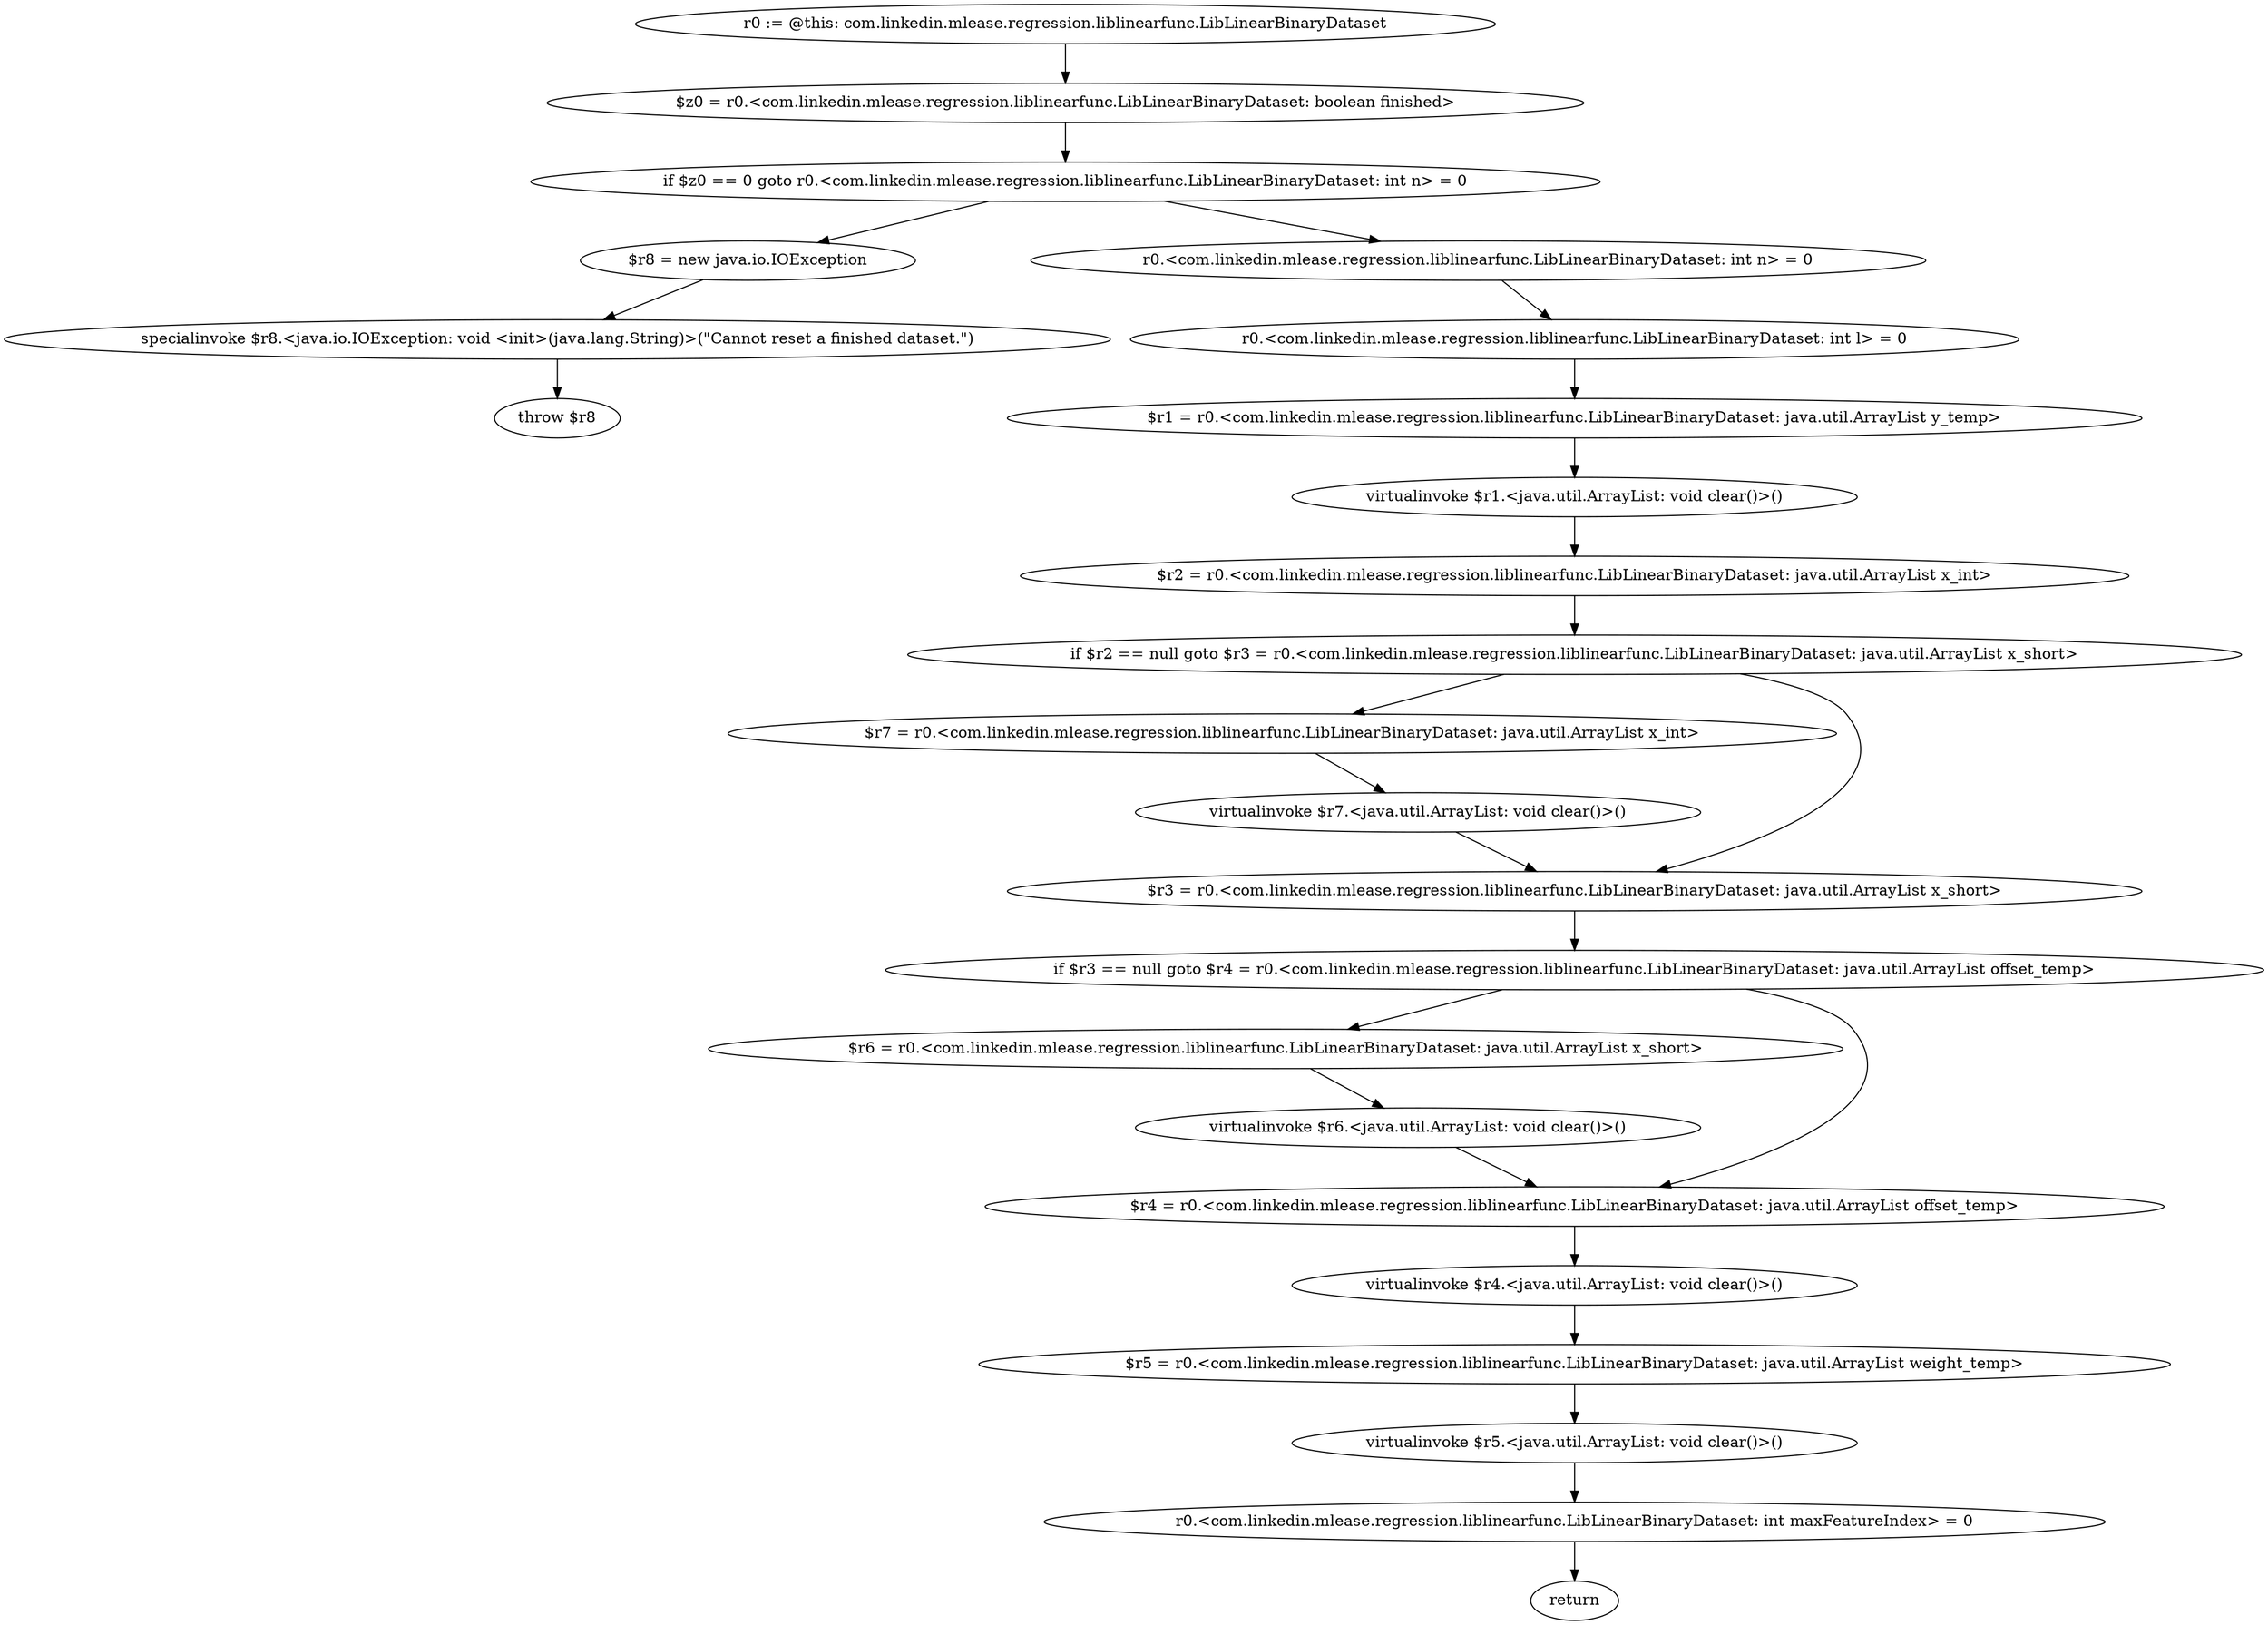 digraph "unitGraph" {
    "r0 := @this: com.linkedin.mlease.regression.liblinearfunc.LibLinearBinaryDataset"
    "$z0 = r0.<com.linkedin.mlease.regression.liblinearfunc.LibLinearBinaryDataset: boolean finished>"
    "if $z0 == 0 goto r0.<com.linkedin.mlease.regression.liblinearfunc.LibLinearBinaryDataset: int n> = 0"
    "$r8 = new java.io.IOException"
    "specialinvoke $r8.<java.io.IOException: void <init>(java.lang.String)>(\"Cannot reset a finished dataset.\")"
    "throw $r8"
    "r0.<com.linkedin.mlease.regression.liblinearfunc.LibLinearBinaryDataset: int n> = 0"
    "r0.<com.linkedin.mlease.regression.liblinearfunc.LibLinearBinaryDataset: int l> = 0"
    "$r1 = r0.<com.linkedin.mlease.regression.liblinearfunc.LibLinearBinaryDataset: java.util.ArrayList y_temp>"
    "virtualinvoke $r1.<java.util.ArrayList: void clear()>()"
    "$r2 = r0.<com.linkedin.mlease.regression.liblinearfunc.LibLinearBinaryDataset: java.util.ArrayList x_int>"
    "if $r2 == null goto $r3 = r0.<com.linkedin.mlease.regression.liblinearfunc.LibLinearBinaryDataset: java.util.ArrayList x_short>"
    "$r7 = r0.<com.linkedin.mlease.regression.liblinearfunc.LibLinearBinaryDataset: java.util.ArrayList x_int>"
    "virtualinvoke $r7.<java.util.ArrayList: void clear()>()"
    "$r3 = r0.<com.linkedin.mlease.regression.liblinearfunc.LibLinearBinaryDataset: java.util.ArrayList x_short>"
    "if $r3 == null goto $r4 = r0.<com.linkedin.mlease.regression.liblinearfunc.LibLinearBinaryDataset: java.util.ArrayList offset_temp>"
    "$r6 = r0.<com.linkedin.mlease.regression.liblinearfunc.LibLinearBinaryDataset: java.util.ArrayList x_short>"
    "virtualinvoke $r6.<java.util.ArrayList: void clear()>()"
    "$r4 = r0.<com.linkedin.mlease.regression.liblinearfunc.LibLinearBinaryDataset: java.util.ArrayList offset_temp>"
    "virtualinvoke $r4.<java.util.ArrayList: void clear()>()"
    "$r5 = r0.<com.linkedin.mlease.regression.liblinearfunc.LibLinearBinaryDataset: java.util.ArrayList weight_temp>"
    "virtualinvoke $r5.<java.util.ArrayList: void clear()>()"
    "r0.<com.linkedin.mlease.regression.liblinearfunc.LibLinearBinaryDataset: int maxFeatureIndex> = 0"
    "return"
    "r0 := @this: com.linkedin.mlease.regression.liblinearfunc.LibLinearBinaryDataset"->"$z0 = r0.<com.linkedin.mlease.regression.liblinearfunc.LibLinearBinaryDataset: boolean finished>";
    "$z0 = r0.<com.linkedin.mlease.regression.liblinearfunc.LibLinearBinaryDataset: boolean finished>"->"if $z0 == 0 goto r0.<com.linkedin.mlease.regression.liblinearfunc.LibLinearBinaryDataset: int n> = 0";
    "if $z0 == 0 goto r0.<com.linkedin.mlease.regression.liblinearfunc.LibLinearBinaryDataset: int n> = 0"->"$r8 = new java.io.IOException";
    "if $z0 == 0 goto r0.<com.linkedin.mlease.regression.liblinearfunc.LibLinearBinaryDataset: int n> = 0"->"r0.<com.linkedin.mlease.regression.liblinearfunc.LibLinearBinaryDataset: int n> = 0";
    "$r8 = new java.io.IOException"->"specialinvoke $r8.<java.io.IOException: void <init>(java.lang.String)>(\"Cannot reset a finished dataset.\")";
    "specialinvoke $r8.<java.io.IOException: void <init>(java.lang.String)>(\"Cannot reset a finished dataset.\")"->"throw $r8";
    "r0.<com.linkedin.mlease.regression.liblinearfunc.LibLinearBinaryDataset: int n> = 0"->"r0.<com.linkedin.mlease.regression.liblinearfunc.LibLinearBinaryDataset: int l> = 0";
    "r0.<com.linkedin.mlease.regression.liblinearfunc.LibLinearBinaryDataset: int l> = 0"->"$r1 = r0.<com.linkedin.mlease.regression.liblinearfunc.LibLinearBinaryDataset: java.util.ArrayList y_temp>";
    "$r1 = r0.<com.linkedin.mlease.regression.liblinearfunc.LibLinearBinaryDataset: java.util.ArrayList y_temp>"->"virtualinvoke $r1.<java.util.ArrayList: void clear()>()";
    "virtualinvoke $r1.<java.util.ArrayList: void clear()>()"->"$r2 = r0.<com.linkedin.mlease.regression.liblinearfunc.LibLinearBinaryDataset: java.util.ArrayList x_int>";
    "$r2 = r0.<com.linkedin.mlease.regression.liblinearfunc.LibLinearBinaryDataset: java.util.ArrayList x_int>"->"if $r2 == null goto $r3 = r0.<com.linkedin.mlease.regression.liblinearfunc.LibLinearBinaryDataset: java.util.ArrayList x_short>";
    "if $r2 == null goto $r3 = r0.<com.linkedin.mlease.regression.liblinearfunc.LibLinearBinaryDataset: java.util.ArrayList x_short>"->"$r7 = r0.<com.linkedin.mlease.regression.liblinearfunc.LibLinearBinaryDataset: java.util.ArrayList x_int>";
    "if $r2 == null goto $r3 = r0.<com.linkedin.mlease.regression.liblinearfunc.LibLinearBinaryDataset: java.util.ArrayList x_short>"->"$r3 = r0.<com.linkedin.mlease.regression.liblinearfunc.LibLinearBinaryDataset: java.util.ArrayList x_short>";
    "$r7 = r0.<com.linkedin.mlease.regression.liblinearfunc.LibLinearBinaryDataset: java.util.ArrayList x_int>"->"virtualinvoke $r7.<java.util.ArrayList: void clear()>()";
    "virtualinvoke $r7.<java.util.ArrayList: void clear()>()"->"$r3 = r0.<com.linkedin.mlease.regression.liblinearfunc.LibLinearBinaryDataset: java.util.ArrayList x_short>";
    "$r3 = r0.<com.linkedin.mlease.regression.liblinearfunc.LibLinearBinaryDataset: java.util.ArrayList x_short>"->"if $r3 == null goto $r4 = r0.<com.linkedin.mlease.regression.liblinearfunc.LibLinearBinaryDataset: java.util.ArrayList offset_temp>";
    "if $r3 == null goto $r4 = r0.<com.linkedin.mlease.regression.liblinearfunc.LibLinearBinaryDataset: java.util.ArrayList offset_temp>"->"$r6 = r0.<com.linkedin.mlease.regression.liblinearfunc.LibLinearBinaryDataset: java.util.ArrayList x_short>";
    "if $r3 == null goto $r4 = r0.<com.linkedin.mlease.regression.liblinearfunc.LibLinearBinaryDataset: java.util.ArrayList offset_temp>"->"$r4 = r0.<com.linkedin.mlease.regression.liblinearfunc.LibLinearBinaryDataset: java.util.ArrayList offset_temp>";
    "$r6 = r0.<com.linkedin.mlease.regression.liblinearfunc.LibLinearBinaryDataset: java.util.ArrayList x_short>"->"virtualinvoke $r6.<java.util.ArrayList: void clear()>()";
    "virtualinvoke $r6.<java.util.ArrayList: void clear()>()"->"$r4 = r0.<com.linkedin.mlease.regression.liblinearfunc.LibLinearBinaryDataset: java.util.ArrayList offset_temp>";
    "$r4 = r0.<com.linkedin.mlease.regression.liblinearfunc.LibLinearBinaryDataset: java.util.ArrayList offset_temp>"->"virtualinvoke $r4.<java.util.ArrayList: void clear()>()";
    "virtualinvoke $r4.<java.util.ArrayList: void clear()>()"->"$r5 = r0.<com.linkedin.mlease.regression.liblinearfunc.LibLinearBinaryDataset: java.util.ArrayList weight_temp>";
    "$r5 = r0.<com.linkedin.mlease.regression.liblinearfunc.LibLinearBinaryDataset: java.util.ArrayList weight_temp>"->"virtualinvoke $r5.<java.util.ArrayList: void clear()>()";
    "virtualinvoke $r5.<java.util.ArrayList: void clear()>()"->"r0.<com.linkedin.mlease.regression.liblinearfunc.LibLinearBinaryDataset: int maxFeatureIndex> = 0";
    "r0.<com.linkedin.mlease.regression.liblinearfunc.LibLinearBinaryDataset: int maxFeatureIndex> = 0"->"return";
}
